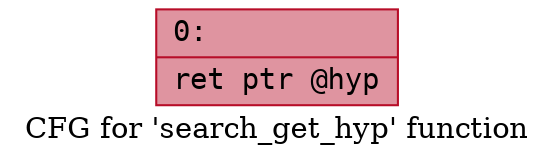 digraph "CFG for 'search_get_hyp' function" {
	label="CFG for 'search_get_hyp' function";

	Node0x600002006670 [shape=record,color="#b70d28ff", style=filled, fillcolor="#b70d2870" fontname="Courier",label="{0:\l|  ret ptr @hyp\l}"];
}
